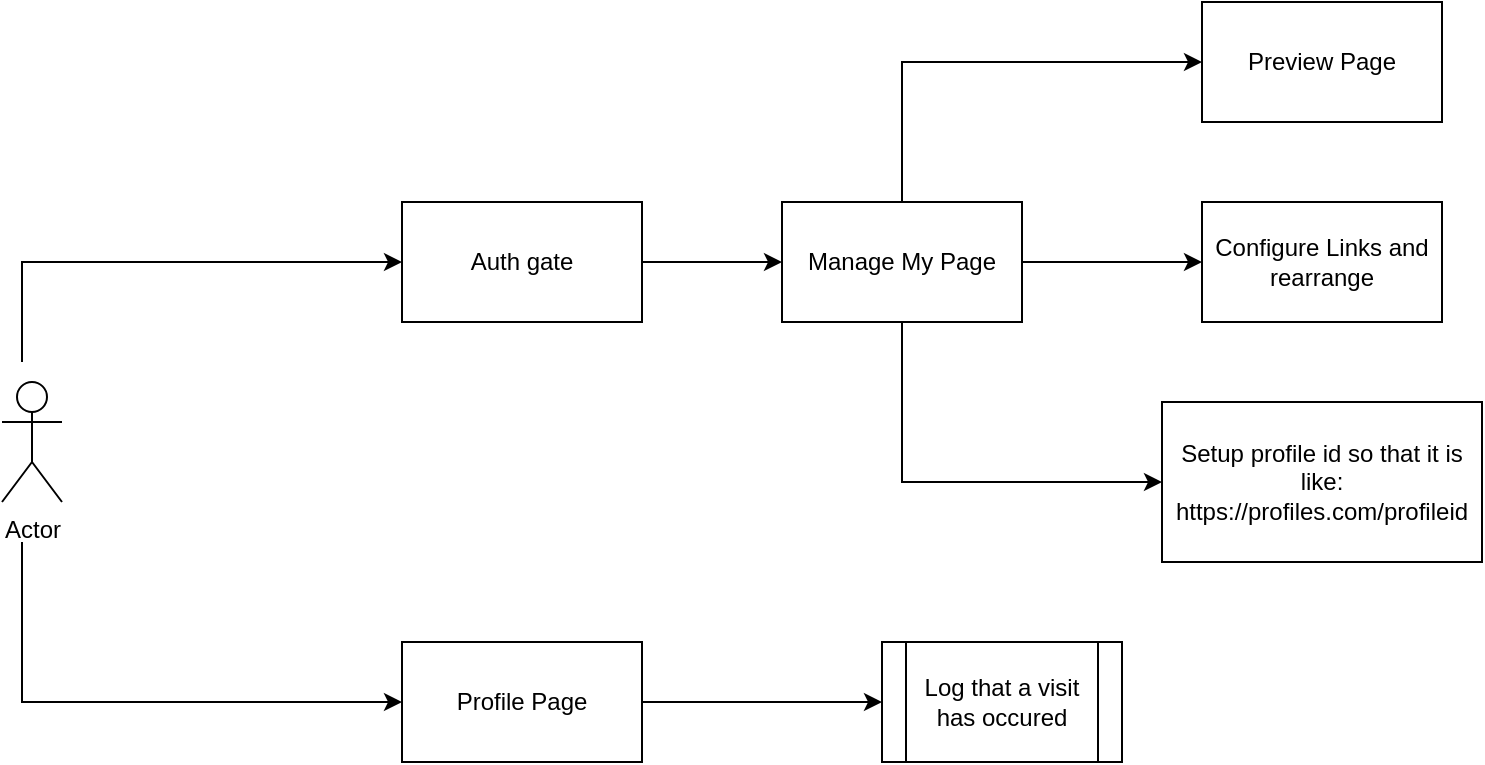 <mxfile version="17.4.1" type="device"><diagram id="Pfe1qI1FUBz2Egn25H8w" name="Page-1"><mxGraphModel dx="1422" dy="758" grid="1" gridSize="10" guides="1" tooltips="1" connect="1" arrows="1" fold="1" page="1" pageScale="1" pageWidth="1100" pageHeight="850" math="0" shadow="0"><root><mxCell id="0"/><mxCell id="1" parent="0"/><mxCell id="3GkAkwELLmzqVXtaIzP0-16" style="edgeStyle=orthogonalEdgeStyle;rounded=0;orthogonalLoop=1;jettySize=auto;html=1;exitX=1;exitY=0.5;exitDx=0;exitDy=0;entryX=0;entryY=0.5;entryDx=0;entryDy=0;" edge="1" parent="1" source="3GkAkwELLmzqVXtaIzP0-1" target="3GkAkwELLmzqVXtaIzP0-2"><mxGeometry relative="1" as="geometry"/></mxCell><mxCell id="3GkAkwELLmzqVXtaIzP0-1" value="Auth gate" style="rounded=0;whiteSpace=wrap;html=1;" vertex="1" parent="1"><mxGeometry x="260" y="220" width="120" height="60" as="geometry"/></mxCell><mxCell id="3GkAkwELLmzqVXtaIzP0-7" style="edgeStyle=orthogonalEdgeStyle;rounded=0;orthogonalLoop=1;jettySize=auto;html=1;exitX=0.5;exitY=1;exitDx=0;exitDy=0;entryX=0;entryY=0.5;entryDx=0;entryDy=0;" edge="1" parent="1" source="3GkAkwELLmzqVXtaIzP0-2" target="3GkAkwELLmzqVXtaIzP0-5"><mxGeometry relative="1" as="geometry"/></mxCell><mxCell id="3GkAkwELLmzqVXtaIzP0-8" style="edgeStyle=orthogonalEdgeStyle;rounded=0;orthogonalLoop=1;jettySize=auto;html=1;exitX=1;exitY=0.5;exitDx=0;exitDy=0;" edge="1" parent="1" source="3GkAkwELLmzqVXtaIzP0-2" target="3GkAkwELLmzqVXtaIzP0-4"><mxGeometry relative="1" as="geometry"/></mxCell><mxCell id="3GkAkwELLmzqVXtaIzP0-9" style="edgeStyle=orthogonalEdgeStyle;rounded=0;orthogonalLoop=1;jettySize=auto;html=1;exitX=0.5;exitY=0;exitDx=0;exitDy=0;entryX=0;entryY=0.5;entryDx=0;entryDy=0;" edge="1" parent="1" source="3GkAkwELLmzqVXtaIzP0-2" target="3GkAkwELLmzqVXtaIzP0-3"><mxGeometry relative="1" as="geometry"/></mxCell><mxCell id="3GkAkwELLmzqVXtaIzP0-2" value="Manage My Page" style="whiteSpace=wrap;html=1;" vertex="1" parent="1"><mxGeometry x="450" y="220" width="120" height="60" as="geometry"/></mxCell><mxCell id="3GkAkwELLmzqVXtaIzP0-3" value="Preview Page" style="whiteSpace=wrap;html=1;" vertex="1" parent="1"><mxGeometry x="660" y="120" width="120" height="60" as="geometry"/></mxCell><mxCell id="3GkAkwELLmzqVXtaIzP0-4" value="Configure Links and rearrange" style="whiteSpace=wrap;html=1;" vertex="1" parent="1"><mxGeometry x="660" y="220" width="120" height="60" as="geometry"/></mxCell><mxCell id="3GkAkwELLmzqVXtaIzP0-5" value="Setup profile id so that it is like: https://profiles.com/profileid" style="whiteSpace=wrap;html=1;" vertex="1" parent="1"><mxGeometry x="640" y="320" width="160" height="80" as="geometry"/></mxCell><mxCell id="3GkAkwELLmzqVXtaIzP0-12" style="edgeStyle=orthogonalEdgeStyle;rounded=0;orthogonalLoop=1;jettySize=auto;html=1;exitX=1;exitY=0.5;exitDx=0;exitDy=0;entryX=0;entryY=0.5;entryDx=0;entryDy=0;" edge="1" parent="1" source="3GkAkwELLmzqVXtaIzP0-10" target="3GkAkwELLmzqVXtaIzP0-11"><mxGeometry relative="1" as="geometry"/></mxCell><mxCell id="3GkAkwELLmzqVXtaIzP0-10" value="Profile Page" style="whiteSpace=wrap;html=1;" vertex="1" parent="1"><mxGeometry x="260" y="440" width="120" height="60" as="geometry"/></mxCell><mxCell id="3GkAkwELLmzqVXtaIzP0-11" value="Log that a visit has occured" style="shape=process;whiteSpace=wrap;html=1;backgroundOutline=1;" vertex="1" parent="1"><mxGeometry x="500" y="440" width="120" height="60" as="geometry"/></mxCell><mxCell id="3GkAkwELLmzqVXtaIzP0-13" value="Actor" style="shape=umlActor;verticalLabelPosition=bottom;verticalAlign=top;html=1;outlineConnect=0;" vertex="1" parent="1"><mxGeometry x="60" y="310" width="30" height="60" as="geometry"/></mxCell><mxCell id="3GkAkwELLmzqVXtaIzP0-14" value="" style="endArrow=classic;html=1;rounded=0;entryX=0;entryY=0.5;entryDx=0;entryDy=0;" edge="1" parent="1" target="3GkAkwELLmzqVXtaIzP0-1"><mxGeometry width="50" height="50" relative="1" as="geometry"><mxPoint x="70" y="300" as="sourcePoint"/><mxPoint x="120" y="250" as="targetPoint"/><Array as="points"><mxPoint x="70" y="250"/></Array></mxGeometry></mxCell><mxCell id="3GkAkwELLmzqVXtaIzP0-15" value="" style="endArrow=classic;html=1;rounded=0;entryX=0;entryY=0.5;entryDx=0;entryDy=0;" edge="1" parent="1" target="3GkAkwELLmzqVXtaIzP0-10"><mxGeometry width="50" height="50" relative="1" as="geometry"><mxPoint x="70" y="390" as="sourcePoint"/><mxPoint x="140" y="380" as="targetPoint"/><Array as="points"><mxPoint x="70" y="470"/></Array></mxGeometry></mxCell></root></mxGraphModel></diagram></mxfile>